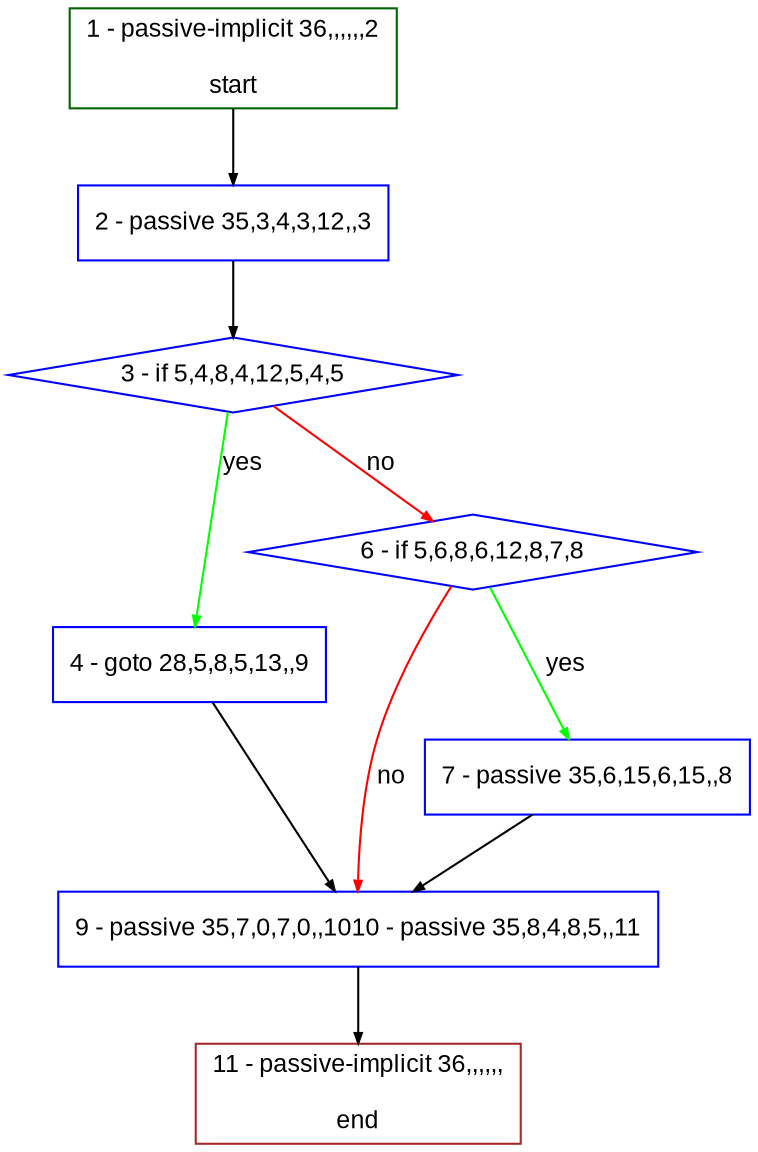 digraph "" {
  graph [style="rounded,filled", label="", fontsize="12", packmode="clust", bgcolor="white", pack="true", compound="true", fontname="Arial", fillcolor="#FFFFCC"];
  node [style="filled", label="", fixedsize="false", fontsize="12", shape="rectangle", color="grey", compound="true", fontname="Arial", node_initialized="no", fillcolor="white"];
  edge [lhead="", arrowtail="none", label="", arrowhead="normal", fontsize="12", ltail="", dir="forward", color="black", arrowsize="0.5", compound="true", fontcolor="black", fontname="Arial"];
  __N1 [style="filled", label="2 - passive 35,3,4,3,12,,3", shape="box", color="#0000ff", fillcolor="#ffffff"];
  __N2 [style="filled", label="1 - passive-implicit 36,,,,,,2\n\nstart", shape="box", color="#006400", fillcolor="#ffffff"];
  __N3 [style="filled", label="3 - if 5,4,8,4,12,5,4,5", shape="diamond", color="#0000ff", fillcolor="#ffffff"];
  __N4 [style="filled", label="4 - goto 28,5,8,5,13,,9", shape="box", color="#0000ff", fillcolor="#ffffff"];
  __N5 [style="filled", label="6 - if 5,6,8,6,12,8,7,8", shape="diamond", color="#0000ff", fillcolor="#ffffff"];
  __N6 [style="filled", label="9 - passive 35,7,0,7,0,,1010 - passive 35,8,4,8,5,,11", shape="box", color="#0000ff", fillcolor="#ffffff"];
  __N7 [style="filled", label="7 - passive 35,6,15,6,15,,8", shape="box", color="#0000ff", fillcolor="#ffffff"];
  __N8 [style="filled", label="11 - passive-implicit 36,,,,,,\n\nend", shape="box", color="#a52a2a", fillcolor="#ffffff"];
  __N2 -> __N1 [arrowtail="none", arrowhead="normal", label="", dir="forward", color="#000000"];
  __N1 -> __N3 [arrowtail="none", arrowhead="normal", label="", dir="forward", color="#000000"];
  __N3 -> __N4 [arrowtail="none", arrowhead="normal", label="yes", dir="forward", color="#00ff00"];
  __N3 -> __N5 [arrowtail="none", arrowhead="normal", label="no", dir="forward", color="#ff0000"];
  __N4 -> __N6 [arrowtail="none", arrowhead="normal", label="", dir="forward", color="#000000"];
  __N5 -> __N7 [arrowtail="none", arrowhead="normal", label="yes", dir="forward", color="#00ff00"];
  __N5 -> __N6 [arrowtail="none", arrowhead="normal", label="no", dir="forward", color="#ff0000"];
  __N7 -> __N6 [arrowtail="none", arrowhead="normal", label="", dir="forward", color="#000000"];
  __N6 -> __N8 [arrowtail="none", arrowhead="normal", label="", dir="forward", color="#000000"];
}
